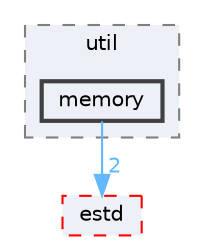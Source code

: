 digraph "memory"
{
 // LATEX_PDF_SIZE
  bgcolor="transparent";
  edge [fontname=Helvetica,fontsize=10,labelfontname=Helvetica,labelfontsize=10];
  node [fontname=Helvetica,fontsize=10,shape=box,height=0.2,width=0.4];
  compound=true
  subgraph clusterdir_12dcd59c802ef7fc158ecdfc2ed25eac {
    graph [ bgcolor="#edf0f7", pencolor="grey50", label="util", fontname=Helvetica,fontsize=10 style="filled,dashed", URL="dir_12dcd59c802ef7fc158ecdfc2ed25eac.html",tooltip=""]
  dir_eced7346e22b06d9a9fa95b50f935390 [label="memory", fillcolor="#edf0f7", color="grey25", style="filled,bold", URL="dir_eced7346e22b06d9a9fa95b50f935390.html",tooltip=""];
  }
  dir_705ed472854f071e46e92f9933f4d565 [label="estd", fillcolor="#edf0f7", color="red", style="filled,dashed", URL="dir_705ed472854f071e46e92f9933f4d565.html",tooltip=""];
  dir_eced7346e22b06d9a9fa95b50f935390->dir_705ed472854f071e46e92f9933f4d565 [headlabel="2", labeldistance=1.5 headhref="dir_000149_000075.html" href="dir_000149_000075.html" color="steelblue1" fontcolor="steelblue1"];
}
